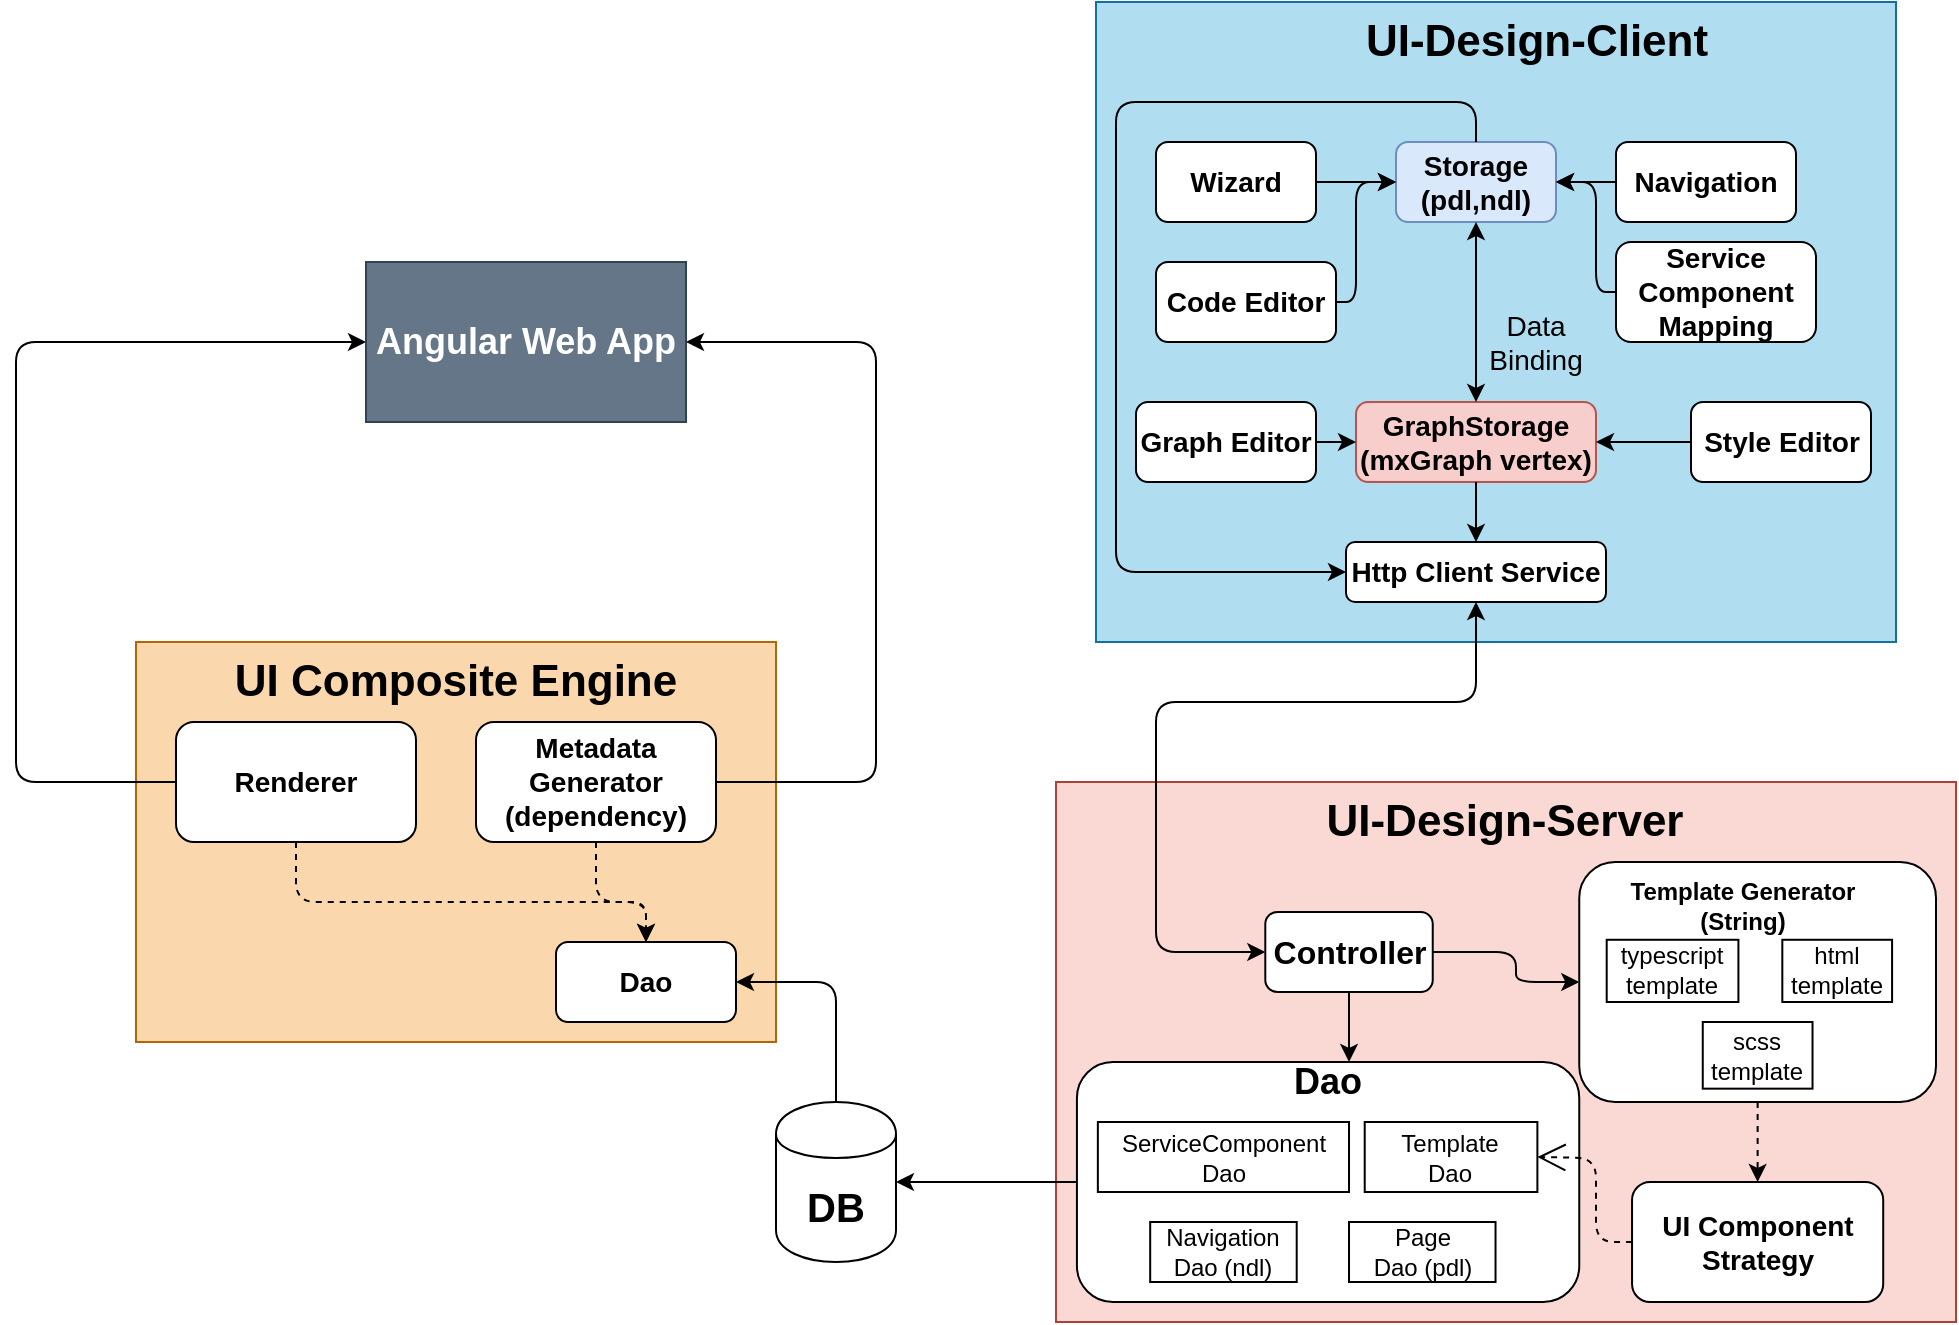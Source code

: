 <mxfile version="13.6.5">
    <diagram id="6hGFLwfOUW9BJ-s0fimq" name="Page-1">
        <mxGraphModel dx="1775" dy="570" grid="1" gridSize="10" guides="1" tooltips="1" connect="1" arrows="1" fold="1" page="1" pageScale="1" pageWidth="827" pageHeight="1169" math="0" shadow="0">
            <root>
                <mxCell id="0"/>
                <mxCell id="1" parent="0"/>
                <mxCell id="33" value="" style="group;fillColor=#b1ddf0;strokeColor=#10739e;" parent="1" vertex="1" connectable="0">
                    <mxGeometry x="100" y="110" width="400" height="300" as="geometry"/>
                </mxCell>
                <mxCell id="32" value="" style="group;fillColor=#b1ddf0;strokeColor=#10739e;" parent="33" vertex="1" connectable="0">
                    <mxGeometry width="400" height="300" as="geometry"/>
                </mxCell>
                <mxCell id="6" value="" style="rounded=0;whiteSpace=wrap;html=1;fillColor=#b1ddf0;strokeColor=#10739e;" parent="32" vertex="1">
                    <mxGeometry y="-20" width="400" height="320" as="geometry"/>
                </mxCell>
                <mxCell id="7" value="&lt;font size=&quot;1&quot;&gt;&lt;b style=&quot;font-size: 22px&quot;&gt;UI-Design-Client&lt;/b&gt;&lt;/font&gt;" style="text;html=1;strokeColor=none;fillColor=none;align=center;verticalAlign=middle;whiteSpace=wrap;rounded=0;" parent="32" vertex="1">
                    <mxGeometry x="128.75" y="-10" width="182.5" height="20" as="geometry"/>
                </mxCell>
                <mxCell id="8" value="&lt;font style=&quot;font-size: 14px&quot;&gt;&lt;b&gt;Wizard&lt;/b&gt;&lt;/font&gt;" style="rounded=1;whiteSpace=wrap;html=1;" parent="32" vertex="1">
                    <mxGeometry x="30" y="50" width="80" height="40" as="geometry"/>
                </mxCell>
                <mxCell id="9" value="&lt;font style=&quot;font-size: 14px&quot;&gt;&lt;b&gt;Storage&lt;br&gt;(pdl,ndl)&lt;/b&gt;&lt;/font&gt;" style="rounded=1;whiteSpace=wrap;html=1;fillColor=#dae8fc;strokeColor=#6c8ebf;" parent="32" vertex="1">
                    <mxGeometry x="150" y="50" width="80" height="40" as="geometry"/>
                </mxCell>
                <mxCell id="10" value="&lt;span style=&quot;font-size: 14px&quot;&gt;&lt;b&gt;GraphStorage&lt;br&gt;(mxGraph vertex)&lt;br&gt;&lt;/b&gt;&lt;/span&gt;" style="rounded=1;whiteSpace=wrap;html=1;fillColor=#f8cecc;strokeColor=#b85450;" parent="32" vertex="1">
                    <mxGeometry x="130" y="180" width="120" height="40" as="geometry"/>
                </mxCell>
                <mxCell id="12" value="" style="endArrow=classic;startArrow=classic;html=1;exitX=0.5;exitY=0;exitDx=0;exitDy=0;entryX=0.5;entryY=1;entryDx=0;entryDy=0;" parent="32" source="10" target="9" edge="1">
                    <mxGeometry width="50" height="50" relative="1" as="geometry">
                        <mxPoint x="240" y="160" as="sourcePoint"/>
                        <mxPoint x="290" y="110" as="targetPoint"/>
                    </mxGeometry>
                </mxCell>
                <mxCell id="13" value="&lt;b style=&quot;font-size: 14px&quot;&gt;Style Editor&lt;/b&gt;" style="rounded=1;whiteSpace=wrap;html=1;" parent="32" vertex="1">
                    <mxGeometry x="297.5" y="180" width="90" height="40" as="geometry"/>
                </mxCell>
                <mxCell id="15" value="" style="endArrow=classic;html=1;exitX=1;exitY=0.5;exitDx=0;exitDy=0;entryX=0;entryY=0.5;entryDx=0;entryDy=0;" parent="32" source="8" target="9" edge="1">
                    <mxGeometry width="50" height="50" relative="1" as="geometry">
                        <mxPoint x="240" y="160" as="sourcePoint"/>
                        <mxPoint x="290" y="110" as="targetPoint"/>
                    </mxGeometry>
                </mxCell>
                <mxCell id="17" value="" style="endArrow=classic;html=1;exitX=0;exitY=0.5;exitDx=0;exitDy=0;entryX=1;entryY=0.5;entryDx=0;entryDy=0;" parent="32" source="13" target="10" edge="1">
                    <mxGeometry width="50" height="50" relative="1" as="geometry">
                        <mxPoint x="240" y="160" as="sourcePoint"/>
                        <mxPoint x="290" y="110" as="targetPoint"/>
                    </mxGeometry>
                </mxCell>
                <mxCell id="18" value="&lt;span style=&quot;font-size: 14px&quot;&gt;&lt;b&gt;Navigation&lt;/b&gt;&lt;/span&gt;" style="rounded=1;whiteSpace=wrap;html=1;" parent="32" vertex="1">
                    <mxGeometry x="260" y="50" width="90" height="40" as="geometry"/>
                </mxCell>
                <mxCell id="19" value="" style="endArrow=classic;html=1;exitX=0;exitY=0.5;exitDx=0;exitDy=0;entryX=1;entryY=0.5;entryDx=0;entryDy=0;" parent="32" source="18" target="9" edge="1">
                    <mxGeometry width="50" height="50" relative="1" as="geometry">
                        <mxPoint x="240" y="160" as="sourcePoint"/>
                        <mxPoint x="290" y="110" as="targetPoint"/>
                    </mxGeometry>
                </mxCell>
                <mxCell id="21" value="&lt;font style=&quot;font-size: 14px&quot;&gt;&lt;b&gt;Service Component Mapping&lt;/b&gt;&lt;/font&gt;" style="rounded=1;whiteSpace=wrap;html=1;" parent="32" vertex="1">
                    <mxGeometry x="260" y="100" width="100" height="50" as="geometry"/>
                </mxCell>
                <mxCell id="22" value="" style="endArrow=classic;html=1;exitX=0;exitY=0.5;exitDx=0;exitDy=0;entryX=1;entryY=0.5;entryDx=0;entryDy=0;" parent="32" source="21" target="9" edge="1">
                    <mxGeometry width="50" height="50" relative="1" as="geometry">
                        <mxPoint x="240" y="160" as="sourcePoint"/>
                        <mxPoint x="290" y="110" as="targetPoint"/>
                        <Array as="points">
                            <mxPoint x="250" y="125"/>
                            <mxPoint x="250" y="70"/>
                        </Array>
                    </mxGeometry>
                </mxCell>
                <mxCell id="23" value="&lt;b style=&quot;font-size: 14px&quot;&gt;Code Editor&lt;/b&gt;" style="rounded=1;whiteSpace=wrap;html=1;" parent="32" vertex="1">
                    <mxGeometry x="30" y="110" width="90" height="40" as="geometry"/>
                </mxCell>
                <mxCell id="24" value="&lt;b style=&quot;font-size: 14px&quot;&gt;Graph Editor&lt;/b&gt;" style="rounded=1;whiteSpace=wrap;html=1;" parent="32" vertex="1">
                    <mxGeometry x="20" y="180" width="90" height="40" as="geometry"/>
                </mxCell>
                <mxCell id="25" value="" style="endArrow=classic;html=1;exitX=1;exitY=0.5;exitDx=0;exitDy=0;entryX=0;entryY=0.5;entryDx=0;entryDy=0;" parent="32" source="23" target="9" edge="1">
                    <mxGeometry width="50" height="50" relative="1" as="geometry">
                        <mxPoint x="240" y="160" as="sourcePoint"/>
                        <mxPoint x="290" y="110" as="targetPoint"/>
                        <Array as="points">
                            <mxPoint x="130" y="130"/>
                            <mxPoint x="130" y="70"/>
                        </Array>
                    </mxGeometry>
                </mxCell>
                <mxCell id="26" value="" style="endArrow=classic;html=1;exitX=1;exitY=0.5;exitDx=0;exitDy=0;entryX=0;entryY=0.5;entryDx=0;entryDy=0;" parent="32" source="24" target="10" edge="1">
                    <mxGeometry width="50" height="50" relative="1" as="geometry">
                        <mxPoint x="240" y="160" as="sourcePoint"/>
                        <mxPoint x="290" y="110" as="targetPoint"/>
                    </mxGeometry>
                </mxCell>
                <mxCell id="27" value="&lt;font style=&quot;font-size: 14px&quot;&gt;&lt;b&gt;Http Client Service&lt;/b&gt;&lt;/font&gt;" style="rounded=1;whiteSpace=wrap;html=1;" parent="32" vertex="1">
                    <mxGeometry x="125" y="250" width="130" height="30" as="geometry"/>
                </mxCell>
                <mxCell id="28" value="" style="endArrow=classic;html=1;exitX=0.5;exitY=0;exitDx=0;exitDy=0;entryX=0;entryY=0.5;entryDx=0;entryDy=0;" parent="32" source="9" target="27" edge="1">
                    <mxGeometry width="50" height="50" relative="1" as="geometry">
                        <mxPoint x="240" y="160" as="sourcePoint"/>
                        <mxPoint x="290" y="110" as="targetPoint"/>
                        <Array as="points">
                            <mxPoint x="190" y="30"/>
                            <mxPoint x="10" y="30"/>
                            <mxPoint x="10" y="265"/>
                        </Array>
                    </mxGeometry>
                </mxCell>
                <mxCell id="29" value="" style="endArrow=classic;html=1;exitX=0.5;exitY=1;exitDx=0;exitDy=0;entryX=0.5;entryY=0;entryDx=0;entryDy=0;" parent="32" source="10" target="27" edge="1">
                    <mxGeometry width="50" height="50" relative="1" as="geometry">
                        <mxPoint x="240" y="160" as="sourcePoint"/>
                        <mxPoint x="290" y="110" as="targetPoint"/>
                    </mxGeometry>
                </mxCell>
                <mxCell id="30" value="&lt;font style=&quot;font-size: 14px&quot;&gt;Data Binding&lt;/font&gt;" style="text;html=1;strokeColor=none;fillColor=none;align=center;verticalAlign=middle;whiteSpace=wrap;rounded=0;" parent="32" vertex="1">
                    <mxGeometry x="200" y="140" width="40" height="20" as="geometry"/>
                </mxCell>
                <mxCell id="61" value="" style="group;fillColor=#fad9d5;strokeColor=#ae4132;" parent="1" vertex="1" connectable="0">
                    <mxGeometry x="80" y="480" width="450" height="270" as="geometry"/>
                </mxCell>
                <mxCell id="34" value="" style="rounded=0;whiteSpace=wrap;html=1;fillColor=#fad9d5;strokeColor=#ae4132;" parent="61" vertex="1">
                    <mxGeometry width="450.0" height="270" as="geometry"/>
                </mxCell>
                <mxCell id="35" value="&lt;font size=&quot;1&quot;&gt;&lt;b style=&quot;font-size: 22px&quot;&gt;UI-Design-Server&lt;/b&gt;&lt;/font&gt;" style="text;html=1;strokeColor=none;fillColor=none;align=center;verticalAlign=middle;whiteSpace=wrap;rounded=0;" parent="61" vertex="1">
                    <mxGeometry x="124.273" y="10" width="201.453" height="20" as="geometry"/>
                </mxCell>
                <mxCell id="37" value="&lt;b&gt;&lt;font style=&quot;font-size: 16px&quot;&gt;Controller&lt;/font&gt;&lt;/b&gt;" style="rounded=1;whiteSpace=wrap;html=1;" parent="61" vertex="1">
                    <mxGeometry x="104.651" y="65" width="83.721" height="40" as="geometry"/>
                </mxCell>
                <mxCell id="40" value="&lt;font style=&quot;font-size: 14px&quot;&gt;&lt;b&gt;UI Component Strategy&lt;/b&gt;&lt;/font&gt;" style="rounded=1;whiteSpace=wrap;html=1;" parent="61" vertex="1">
                    <mxGeometry x="288.026" y="200" width="125.581" height="60" as="geometry"/>
                </mxCell>
                <mxCell id="49" value="" style="group" parent="61" vertex="1" connectable="0">
                    <mxGeometry x="261.63" y="40" width="178.37" height="120" as="geometry"/>
                </mxCell>
                <mxCell id="41" value="" style="rounded=1;whiteSpace=wrap;html=1;" parent="49" vertex="1">
                    <mxGeometry width="178.37" height="120" as="geometry"/>
                </mxCell>
                <mxCell id="42" value="&lt;b&gt;Template Generator&lt;br&gt;(String)&lt;br&gt;&lt;/b&gt;" style="text;html=1;strokeColor=none;fillColor=none;align=center;verticalAlign=middle;whiteSpace=wrap;rounded=0;" parent="49" vertex="1">
                    <mxGeometry x="20" y="11.11" width="122.7" height="22.22" as="geometry"/>
                </mxCell>
                <mxCell id="43" value="scss&lt;br&gt;template" style="rounded=0;whiteSpace=wrap;html=1;" parent="49" vertex="1">
                    <mxGeometry x="61.75" y="80" width="54.88" height="33.33" as="geometry"/>
                </mxCell>
                <mxCell id="44" value="typescript&lt;br&gt;template" style="rounded=0;whiteSpace=wrap;html=1;" parent="49" vertex="1">
                    <mxGeometry x="13.72" y="38.89" width="65.86" height="31.11" as="geometry"/>
                </mxCell>
                <mxCell id="47" value="html&lt;br&gt;template" style="rounded=0;whiteSpace=wrap;html=1;" parent="49" vertex="1">
                    <mxGeometry x="101.53" y="38.89" width="54.88" height="31.11" as="geometry"/>
                </mxCell>
                <mxCell id="50" value="" style="endArrow=classic;html=1;dashed=1;exitX=0.5;exitY=1;exitDx=0;exitDy=0;entryX=0.5;entryY=0;entryDx=0;entryDy=0;" parent="61" source="41" target="40" edge="1">
                    <mxGeometry width="50" height="50" relative="1" as="geometry">
                        <mxPoint x="356.86" y="130" as="sourcePoint"/>
                        <mxPoint x="356.86" y="200" as="targetPoint"/>
                    </mxGeometry>
                </mxCell>
                <mxCell id="58" value="" style="group" parent="61" vertex="1" connectable="0">
                    <mxGeometry x="10.465" y="140" width="251.163" height="120" as="geometry"/>
                </mxCell>
                <mxCell id="36" value="" style="rounded=1;whiteSpace=wrap;html=1;" parent="58" vertex="1">
                    <mxGeometry width="251.163" height="120" as="geometry"/>
                </mxCell>
                <mxCell id="38" value="&lt;font size=&quot;1&quot;&gt;&lt;b style=&quot;font-size: 18px&quot;&gt;Dao&lt;/b&gt;&lt;/font&gt;" style="text;html=1;strokeColor=none;fillColor=none;align=center;verticalAlign=middle;whiteSpace=wrap;rounded=0;" parent="58" vertex="1">
                    <mxGeometry x="104.651" width="41.86" height="20" as="geometry"/>
                </mxCell>
                <mxCell id="53" value="ServiceComponent&lt;br&gt;Dao" style="rounded=0;whiteSpace=wrap;html=1;" parent="58" vertex="1">
                    <mxGeometry x="10.465" y="30" width="125.581" height="35" as="geometry"/>
                </mxCell>
                <mxCell id="55" value="Template&lt;br&gt;Dao" style="rounded=0;whiteSpace=wrap;html=1;" parent="58" vertex="1">
                    <mxGeometry x="143.895" y="30" width="86.337" height="35" as="geometry"/>
                </mxCell>
                <mxCell id="56" value="Page&lt;br&gt;Dao (pdl)" style="rounded=0;whiteSpace=wrap;html=1;" parent="58" vertex="1">
                    <mxGeometry x="136.047" y="80" width="73.256" height="30" as="geometry"/>
                </mxCell>
                <mxCell id="57" value="Navigation&lt;br&gt;Dao (ndl)" style="rounded=0;whiteSpace=wrap;html=1;" parent="58" vertex="1">
                    <mxGeometry x="36.628" y="80" width="73.256" height="30" as="geometry"/>
                </mxCell>
                <mxCell id="59" value="" style="endArrow=classic;html=1;exitX=0.5;exitY=1;exitDx=0;exitDy=0;entryX=0.75;entryY=0;entryDx=0;entryDy=0;" parent="61" source="37" target="38" edge="1">
                    <mxGeometry width="50" height="50" relative="1" as="geometry">
                        <mxPoint x="240.698" y="60" as="sourcePoint"/>
                        <mxPoint x="293.023" y="10" as="targetPoint"/>
                    </mxGeometry>
                </mxCell>
                <mxCell id="60" value="" style="endArrow=classic;html=1;exitX=1;exitY=0.5;exitDx=0;exitDy=0;entryX=0;entryY=0.5;entryDx=0;entryDy=0;" parent="61" source="37" target="41" edge="1">
                    <mxGeometry width="50" height="50" relative="1" as="geometry">
                        <mxPoint x="240.698" y="60" as="sourcePoint"/>
                        <mxPoint x="293.023" y="10" as="targetPoint"/>
                        <Array as="points">
                            <mxPoint x="230" y="85"/>
                            <mxPoint x="230" y="100"/>
                        </Array>
                    </mxGeometry>
                </mxCell>
                <mxCell id="77" value="Use" style="endArrow=open;endSize=12;dashed=1;html=1;noLabel=1;fontColor=none;exitX=0;exitY=0.5;exitDx=0;exitDy=0;entryX=1;entryY=0.5;entryDx=0;entryDy=0;" edge="1" parent="61" source="40" target="55">
                    <mxGeometry width="160" relative="1" as="geometry">
                        <mxPoint x="330" y="130" as="sourcePoint"/>
                        <mxPoint x="490" y="130" as="targetPoint"/>
                        <Array as="points">
                            <mxPoint x="270" y="230"/>
                            <mxPoint x="270" y="188"/>
                        </Array>
                    </mxGeometry>
                </mxCell>
                <mxCell id="62" value="" style="endArrow=classic;html=1;exitX=0.5;exitY=1;exitDx=0;exitDy=0;entryX=0;entryY=0.5;entryDx=0;entryDy=0;startArrow=classic;startFill=1;" parent="1" source="27" target="37" edge="1">
                    <mxGeometry width="50" height="50" relative="1" as="geometry">
                        <mxPoint x="260" y="490" as="sourcePoint"/>
                        <mxPoint x="310" y="440" as="targetPoint"/>
                        <Array as="points">
                            <mxPoint x="290" y="440"/>
                            <mxPoint x="130" y="440"/>
                            <mxPoint x="130" y="565"/>
                        </Array>
                    </mxGeometry>
                </mxCell>
                <mxCell id="63" value="&lt;font style=&quot;font-size: 20px&quot;&gt;&lt;b&gt;DB&lt;/b&gt;&lt;/font&gt;" style="shape=cylinder;whiteSpace=wrap;html=1;boundedLbl=1;backgroundOutline=1;" parent="1" vertex="1">
                    <mxGeometry x="-60" y="640" width="60" height="80" as="geometry"/>
                </mxCell>
                <mxCell id="64" value="" style="endArrow=classic;html=1;exitX=0;exitY=0.5;exitDx=0;exitDy=0;entryX=1;entryY=0.5;entryDx=0;entryDy=0;" parent="1" source="36" target="63" edge="1">
                    <mxGeometry width="50" height="50" relative="1" as="geometry">
                        <mxPoint x="320" y="530" as="sourcePoint"/>
                        <mxPoint x="370" y="480" as="targetPoint"/>
                    </mxGeometry>
                </mxCell>
                <mxCell id="65" value="" style="rounded=0;whiteSpace=wrap;html=1;fillColor=#fad7ac;strokeColor=#b46504;" parent="1" vertex="1">
                    <mxGeometry x="-380" y="410" width="320" height="200" as="geometry"/>
                </mxCell>
                <mxCell id="66" value="&lt;font style=&quot;font-size: 22px&quot;&gt;&lt;b&gt;UI Composite Engine&lt;/b&gt;&lt;/font&gt;" style="text;html=1;strokeColor=none;fillColor=none;align=center;verticalAlign=middle;whiteSpace=wrap;rounded=0;" parent="1" vertex="1">
                    <mxGeometry x="-335" y="420" width="230" height="20" as="geometry"/>
                </mxCell>
                <mxCell id="67" value="&lt;font style=&quot;font-size: 14px&quot;&gt;&lt;b&gt;Metadata&lt;br&gt;Generator (dependency)&lt;/b&gt;&lt;/font&gt;" style="rounded=1;whiteSpace=wrap;html=1;" parent="1" vertex="1">
                    <mxGeometry x="-210" y="450" width="120" height="60" as="geometry"/>
                </mxCell>
                <mxCell id="68" value="&lt;font style=&quot;font-size: 14px&quot;&gt;&lt;b&gt;Dao&lt;/b&gt;&lt;/font&gt;" style="rounded=1;whiteSpace=wrap;html=1;" parent="1" vertex="1">
                    <mxGeometry x="-170" y="560" width="90" height="40" as="geometry"/>
                </mxCell>
                <mxCell id="70" value="" style="endArrow=classic;html=1;exitX=0.5;exitY=0;exitDx=0;exitDy=0;entryX=1;entryY=0.5;entryDx=0;entryDy=0;" parent="1" source="63" target="68" edge="1">
                    <mxGeometry width="50" height="50" relative="1" as="geometry">
                        <mxPoint x="-190" y="490" as="sourcePoint"/>
                        <mxPoint x="-140" y="440" as="targetPoint"/>
                        <Array as="points">
                            <mxPoint x="-30" y="580"/>
                        </Array>
                    </mxGeometry>
                </mxCell>
                <mxCell id="71" value="&lt;font style=&quot;font-size: 14px&quot;&gt;&lt;b&gt;Renderer&lt;/b&gt;&lt;/font&gt;" style="rounded=1;whiteSpace=wrap;html=1;" parent="1" vertex="1">
                    <mxGeometry x="-360" y="450" width="120" height="60" as="geometry"/>
                </mxCell>
                <mxCell id="72" value="&lt;font style=&quot;font-size: 18px&quot;&gt;&lt;b&gt;Angular Web App&lt;/b&gt;&lt;/font&gt;" style="rounded=0;whiteSpace=wrap;html=1;fillColor=#647687;strokeColor=#314354;fontColor=#ffffff;" parent="1" vertex="1">
                    <mxGeometry x="-265" y="220" width="160" height="80" as="geometry"/>
                </mxCell>
                <mxCell id="73" value="" style="endArrow=classic;html=1;exitX=0;exitY=0.5;exitDx=0;exitDy=0;entryX=0;entryY=0.5;entryDx=0;entryDy=0;" parent="1" source="71" target="72" edge="1">
                    <mxGeometry width="50" height="50" relative="1" as="geometry">
                        <mxPoint x="-120" y="450" as="sourcePoint"/>
                        <mxPoint x="-70" y="400" as="targetPoint"/>
                        <Array as="points">
                            <mxPoint x="-440" y="480"/>
                            <mxPoint x="-440" y="260"/>
                        </Array>
                    </mxGeometry>
                </mxCell>
                <mxCell id="74" value="" style="endArrow=classic;html=1;exitX=1;exitY=0.5;exitDx=0;exitDy=0;entryX=1;entryY=0.5;entryDx=0;entryDy=0;" parent="1" source="67" target="72" edge="1">
                    <mxGeometry width="50" height="50" relative="1" as="geometry">
                        <mxPoint x="-130" y="450" as="sourcePoint"/>
                        <mxPoint x="-80" y="400" as="targetPoint"/>
                        <Array as="points">
                            <mxPoint x="-10" y="480"/>
                            <mxPoint x="-10" y="260"/>
                        </Array>
                    </mxGeometry>
                </mxCell>
                <mxCell id="75" value="" style="endArrow=classic;html=1;exitX=0.5;exitY=1;exitDx=0;exitDy=0;entryX=0.5;entryY=0;entryDx=0;entryDy=0;dashed=1;" parent="1" source="71" target="68" edge="1">
                    <mxGeometry width="50" height="50" relative="1" as="geometry">
                        <mxPoint x="-130" y="450" as="sourcePoint"/>
                        <mxPoint x="-80" y="400" as="targetPoint"/>
                        <Array as="points">
                            <mxPoint x="-300" y="540"/>
                            <mxPoint x="-125" y="540"/>
                        </Array>
                    </mxGeometry>
                </mxCell>
                <mxCell id="76" value="" style="endArrow=classic;html=1;exitX=0.5;exitY=1;exitDx=0;exitDy=0;entryX=0.5;entryY=0;entryDx=0;entryDy=0;dashed=1;" parent="1" source="67" target="68" edge="1">
                    <mxGeometry width="50" height="50" relative="1" as="geometry">
                        <mxPoint x="-130" y="450" as="sourcePoint"/>
                        <mxPoint x="-80" y="400" as="targetPoint"/>
                        <Array as="points">
                            <mxPoint x="-150" y="540"/>
                            <mxPoint x="-125" y="540"/>
                        </Array>
                    </mxGeometry>
                </mxCell>
            </root>
        </mxGraphModel>
    </diagram>
</mxfile>